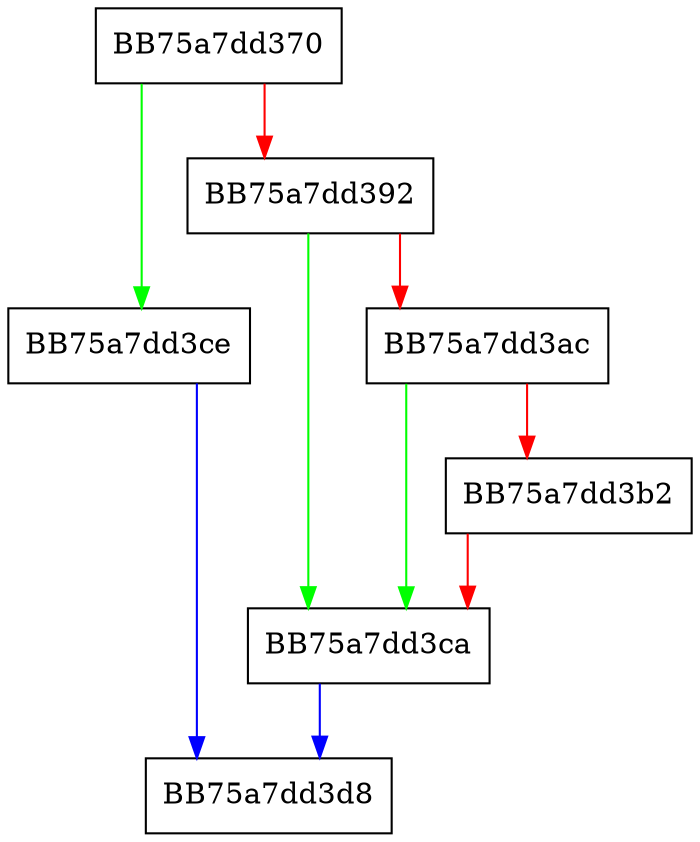 digraph GetSize {
  node [shape="box"];
  graph [splines=ortho];
  BB75a7dd370 -> BB75a7dd3ce [color="green"];
  BB75a7dd370 -> BB75a7dd392 [color="red"];
  BB75a7dd392 -> BB75a7dd3ca [color="green"];
  BB75a7dd392 -> BB75a7dd3ac [color="red"];
  BB75a7dd3ac -> BB75a7dd3ca [color="green"];
  BB75a7dd3ac -> BB75a7dd3b2 [color="red"];
  BB75a7dd3b2 -> BB75a7dd3ca [color="red"];
  BB75a7dd3ca -> BB75a7dd3d8 [color="blue"];
  BB75a7dd3ce -> BB75a7dd3d8 [color="blue"];
}